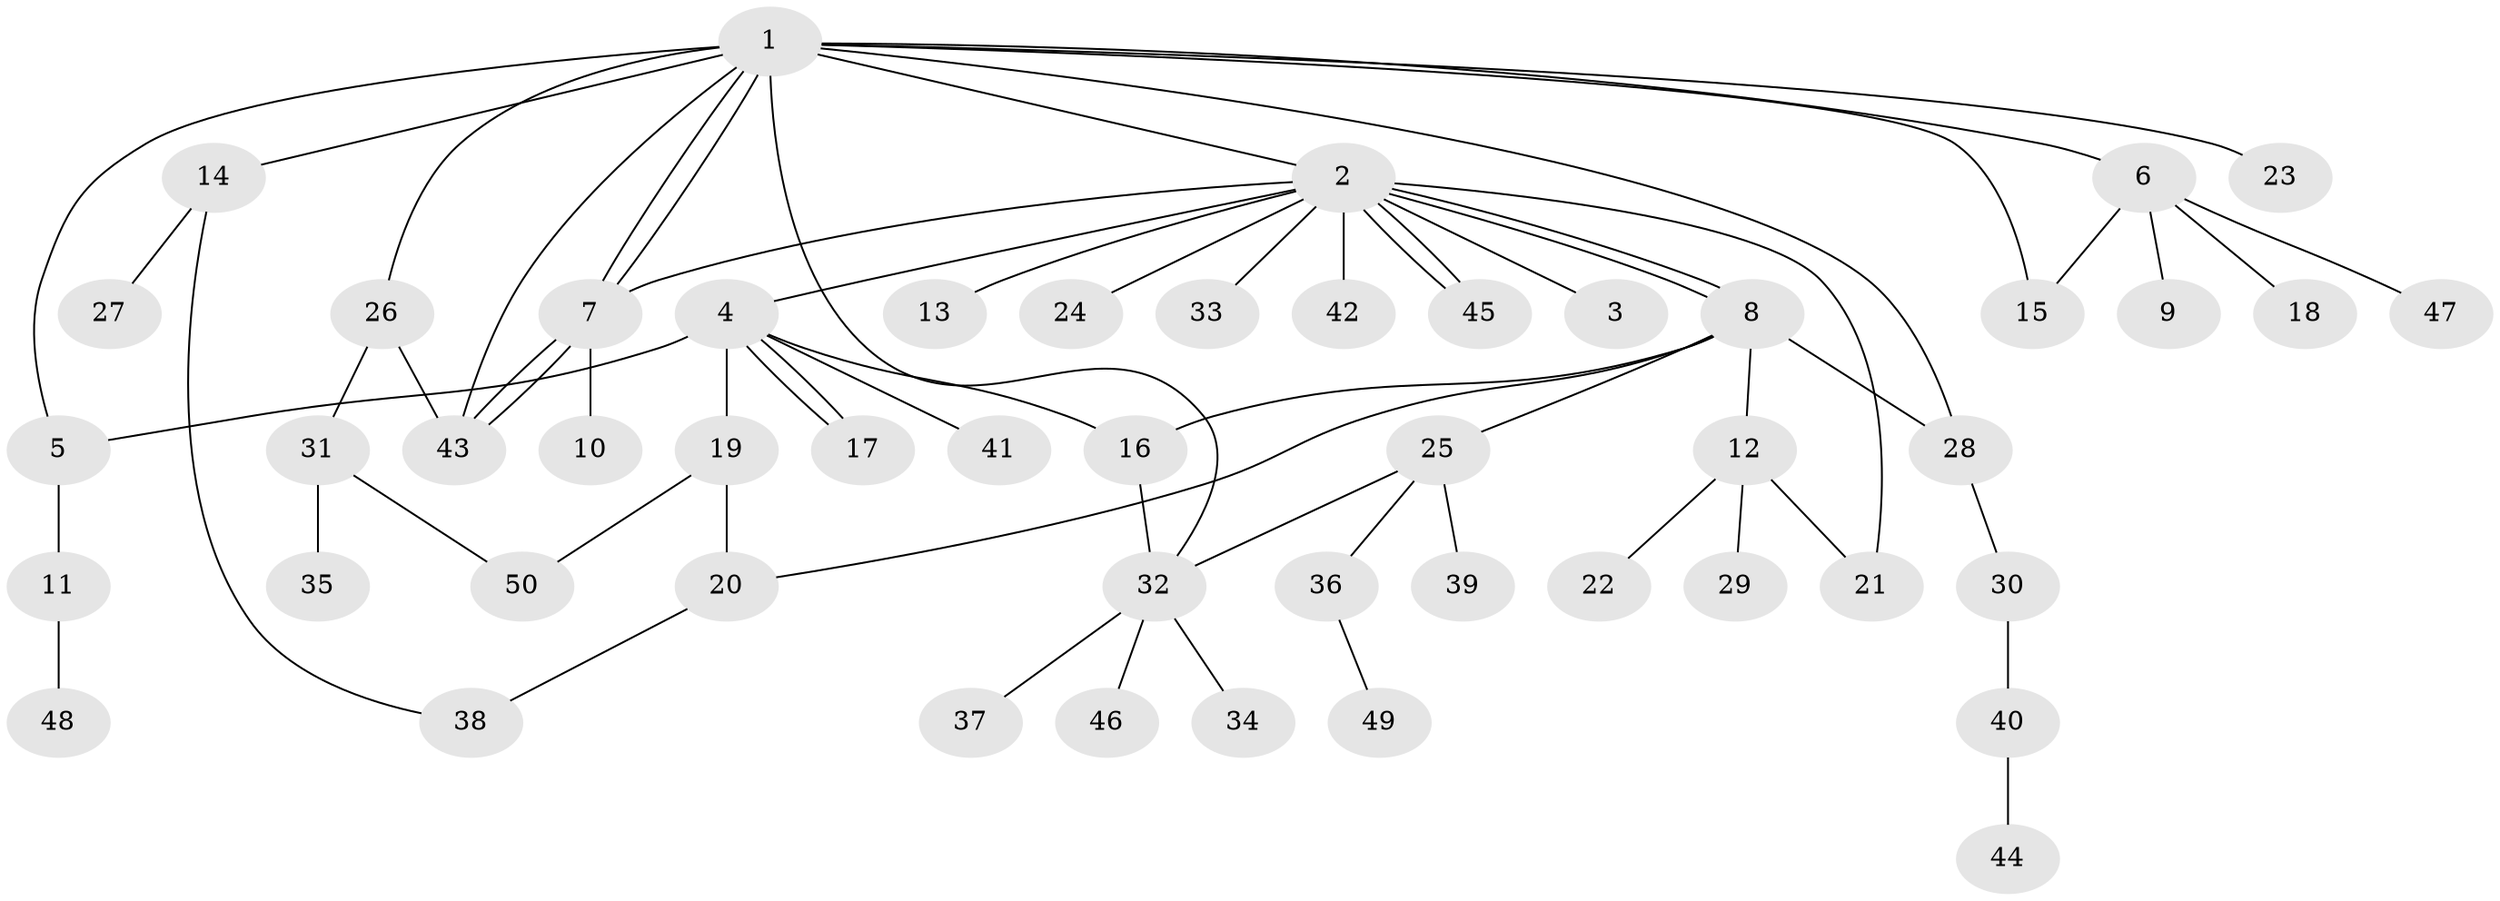 // Generated by graph-tools (version 1.1) at 2025/14/03/09/25 04:14:45]
// undirected, 50 vertices, 67 edges
graph export_dot {
graph [start="1"]
  node [color=gray90,style=filled];
  1;
  2;
  3;
  4;
  5;
  6;
  7;
  8;
  9;
  10;
  11;
  12;
  13;
  14;
  15;
  16;
  17;
  18;
  19;
  20;
  21;
  22;
  23;
  24;
  25;
  26;
  27;
  28;
  29;
  30;
  31;
  32;
  33;
  34;
  35;
  36;
  37;
  38;
  39;
  40;
  41;
  42;
  43;
  44;
  45;
  46;
  47;
  48;
  49;
  50;
  1 -- 2;
  1 -- 5;
  1 -- 6;
  1 -- 7;
  1 -- 7;
  1 -- 14;
  1 -- 15;
  1 -- 23;
  1 -- 26;
  1 -- 28;
  1 -- 32;
  1 -- 43;
  2 -- 3;
  2 -- 4;
  2 -- 7;
  2 -- 8;
  2 -- 8;
  2 -- 13;
  2 -- 21;
  2 -- 24;
  2 -- 33;
  2 -- 42;
  2 -- 45;
  2 -- 45;
  4 -- 5;
  4 -- 16;
  4 -- 17;
  4 -- 17;
  4 -- 19;
  4 -- 41;
  5 -- 11;
  6 -- 9;
  6 -- 15;
  6 -- 18;
  6 -- 47;
  7 -- 10;
  7 -- 43;
  7 -- 43;
  8 -- 12;
  8 -- 16;
  8 -- 20;
  8 -- 25;
  8 -- 28;
  11 -- 48;
  12 -- 21;
  12 -- 22;
  12 -- 29;
  14 -- 27;
  14 -- 38;
  16 -- 32;
  19 -- 20;
  19 -- 50;
  20 -- 38;
  25 -- 32;
  25 -- 36;
  25 -- 39;
  26 -- 31;
  26 -- 43;
  28 -- 30;
  30 -- 40;
  31 -- 35;
  31 -- 50;
  32 -- 34;
  32 -- 37;
  32 -- 46;
  36 -- 49;
  40 -- 44;
}
